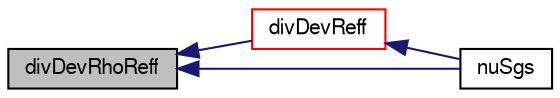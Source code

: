 digraph "divDevRhoReff"
{
  bgcolor="transparent";
  edge [fontname="FreeSans",fontsize="10",labelfontname="FreeSans",labelfontsize="10"];
  node [fontname="FreeSans",fontsize="10",shape=record];
  rankdir="LR";
  Node2339 [label="divDevRhoReff",height=0.2,width=0.4,color="black", fillcolor="grey75", style="filled", fontcolor="black"];
  Node2339 -> Node2340 [dir="back",color="midnightblue",fontsize="10",style="solid",fontname="FreeSans"];
  Node2340 [label="divDevReff",height=0.2,width=0.4,color="red",URL="$a30882.html#a028ac2eaccc9a479009b15cc6e21a89e",tooltip="Return the deviatoric part of the effective sub-grid. "];
  Node2340 -> Node2342 [dir="back",color="midnightblue",fontsize="10",style="solid",fontname="FreeSans"];
  Node2342 [label="nuSgs",height=0.2,width=0.4,color="black",URL="$a30882.html#abde47ef2bb39f49cb72a765c4fd8cc3c",tooltip="Return the SGS viscosity. "];
  Node2339 -> Node2342 [dir="back",color="midnightblue",fontsize="10",style="solid",fontname="FreeSans"];
}
